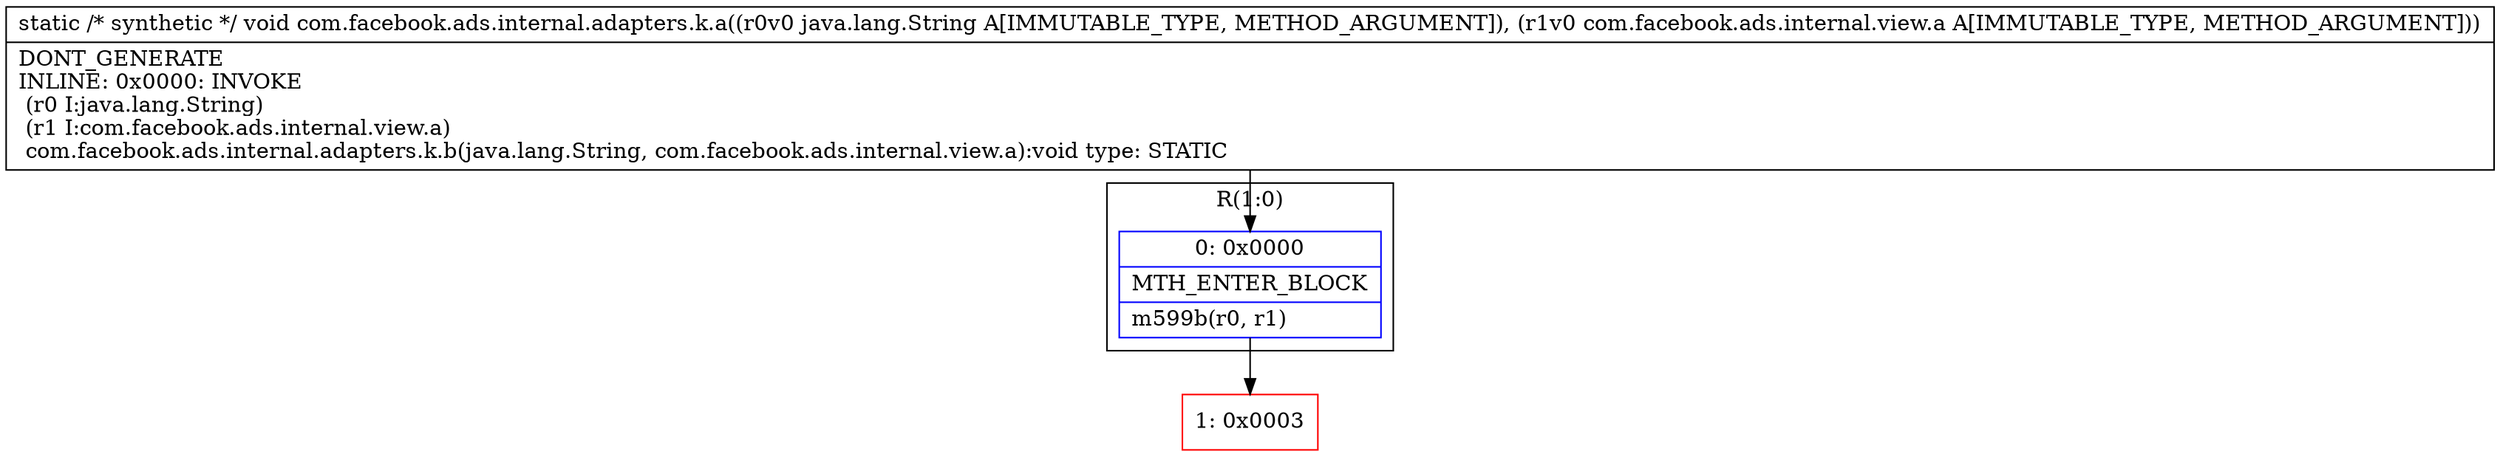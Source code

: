 digraph "CFG forcom.facebook.ads.internal.adapters.k.a(Ljava\/lang\/String;Lcom\/facebook\/ads\/internal\/view\/a;)V" {
subgraph cluster_Region_188095458 {
label = "R(1:0)";
node [shape=record,color=blue];
Node_0 [shape=record,label="{0\:\ 0x0000|MTH_ENTER_BLOCK\l|m599b(r0, r1)\l}"];
}
Node_1 [shape=record,color=red,label="{1\:\ 0x0003}"];
MethodNode[shape=record,label="{static \/* synthetic *\/ void com.facebook.ads.internal.adapters.k.a((r0v0 java.lang.String A[IMMUTABLE_TYPE, METHOD_ARGUMENT]), (r1v0 com.facebook.ads.internal.view.a A[IMMUTABLE_TYPE, METHOD_ARGUMENT]))  | DONT_GENERATE\lINLINE: 0x0000: INVOKE  \l  (r0 I:java.lang.String)\l  (r1 I:com.facebook.ads.internal.view.a)\l com.facebook.ads.internal.adapters.k.b(java.lang.String, com.facebook.ads.internal.view.a):void type: STATIC\l}"];
MethodNode -> Node_0;
Node_0 -> Node_1;
}

